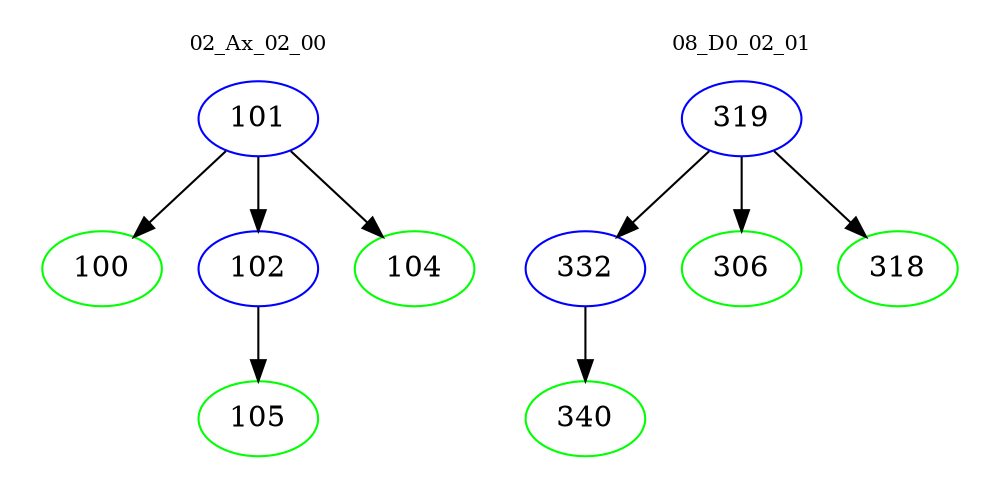 digraph{
subgraph cluster_0 {
color = white
label = "02_Ax_02_00";
fontsize=10;
T0_101 [label="101", color="blue"]
T0_101 -> T0_100 [color="black"]
T0_100 [label="100", color="green"]
T0_101 -> T0_102 [color="black"]
T0_102 [label="102", color="blue"]
T0_102 -> T0_105 [color="black"]
T0_105 [label="105", color="green"]
T0_101 -> T0_104 [color="black"]
T0_104 [label="104", color="green"]
}
subgraph cluster_1 {
color = white
label = "08_D0_02_01";
fontsize=10;
T1_319 [label="319", color="blue"]
T1_319 -> T1_332 [color="black"]
T1_332 [label="332", color="blue"]
T1_332 -> T1_340 [color="black"]
T1_340 [label="340", color="green"]
T1_319 -> T1_306 [color="black"]
T1_306 [label="306", color="green"]
T1_319 -> T1_318 [color="black"]
T1_318 [label="318", color="green"]
}
}
